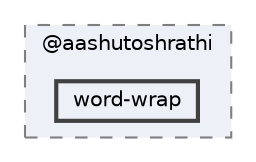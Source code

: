 digraph "pkiclassroomrescheduler/src/main/frontend/node_modules/@aashutoshrathi/word-wrap"
{
 // LATEX_PDF_SIZE
  bgcolor="transparent";
  edge [fontname=Helvetica,fontsize=10,labelfontname=Helvetica,labelfontsize=10];
  node [fontname=Helvetica,fontsize=10,shape=box,height=0.2,width=0.4];
  compound=true
  subgraph clusterdir_2cd24910819aaccf360f99fb34a41eaa {
    graph [ bgcolor="#edf0f7", pencolor="grey50", label="@aashutoshrathi", fontname=Helvetica,fontsize=10 style="filled,dashed", URL="dir_2cd24910819aaccf360f99fb34a41eaa.html",tooltip=""]
  dir_a319829b55e32915059d93400fd26848 [label="word-wrap", fillcolor="#edf0f7", color="grey25", style="filled,bold", URL="dir_a319829b55e32915059d93400fd26848.html",tooltip=""];
  }
}
